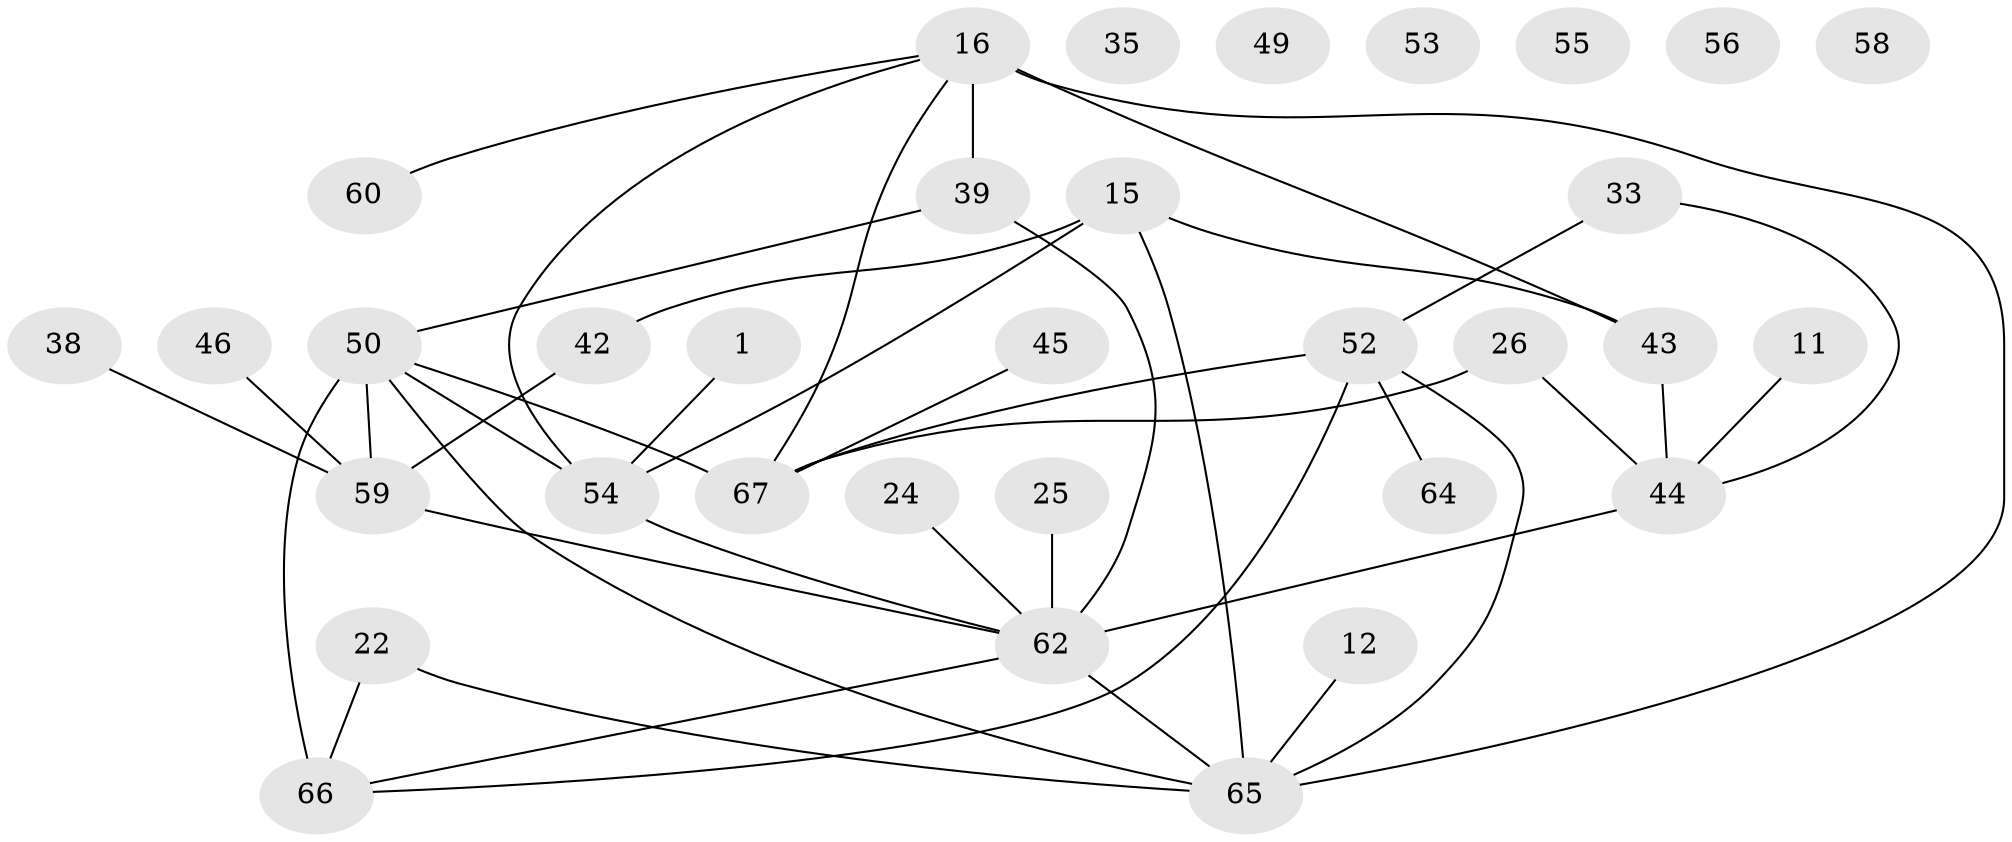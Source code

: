 // original degree distribution, {1: 0.208955223880597, 2: 0.31343283582089554, 3: 0.16417910447761194, 5: 0.08955223880597014, 7: 0.014925373134328358, 6: 0.05970149253731343, 4: 0.07462686567164178, 0: 0.07462686567164178}
// Generated by graph-tools (version 1.1) at 2025/40/03/09/25 04:40:10]
// undirected, 33 vertices, 42 edges
graph export_dot {
graph [start="1"]
  node [color=gray90,style=filled];
  1;
  11;
  12;
  15;
  16;
  22;
  24;
  25;
  26;
  33;
  35;
  38;
  39 [super="+21+31+37+2"];
  42 [super="+36"];
  43 [super="+32+29"];
  44 [super="+23"];
  45;
  46;
  49;
  50 [super="+40+41"];
  52 [super="+48"];
  53;
  54 [super="+8"];
  55;
  56 [super="+30"];
  58;
  59 [super="+27+7"];
  60;
  62 [super="+13+28"];
  64;
  65 [super="+18"];
  66 [super="+47+63"];
  67 [super="+14"];
  1 -- 54;
  11 -- 44;
  12 -- 65;
  15 -- 42;
  15 -- 43;
  15 -- 54 [weight=2];
  15 -- 65;
  16 -- 43;
  16 -- 54;
  16 -- 60;
  16 -- 65 [weight=2];
  16 -- 67;
  16 -- 39;
  22 -- 65;
  22 -- 66;
  24 -- 62;
  25 -- 62;
  26 -- 44;
  26 -- 67;
  33 -- 44;
  33 -- 52;
  38 -- 59;
  39 -- 62;
  39 -- 50;
  42 -- 59;
  43 -- 44;
  44 -- 62 [weight=2];
  45 -- 67;
  46 -- 59;
  50 -- 65;
  50 -- 66 [weight=3];
  50 -- 67;
  50 -- 54 [weight=2];
  50 -- 59 [weight=2];
  52 -- 67 [weight=2];
  52 -- 65;
  52 -- 64;
  52 -- 66;
  54 -- 62;
  59 -- 62;
  62 -- 65 [weight=2];
  62 -- 66;
}
